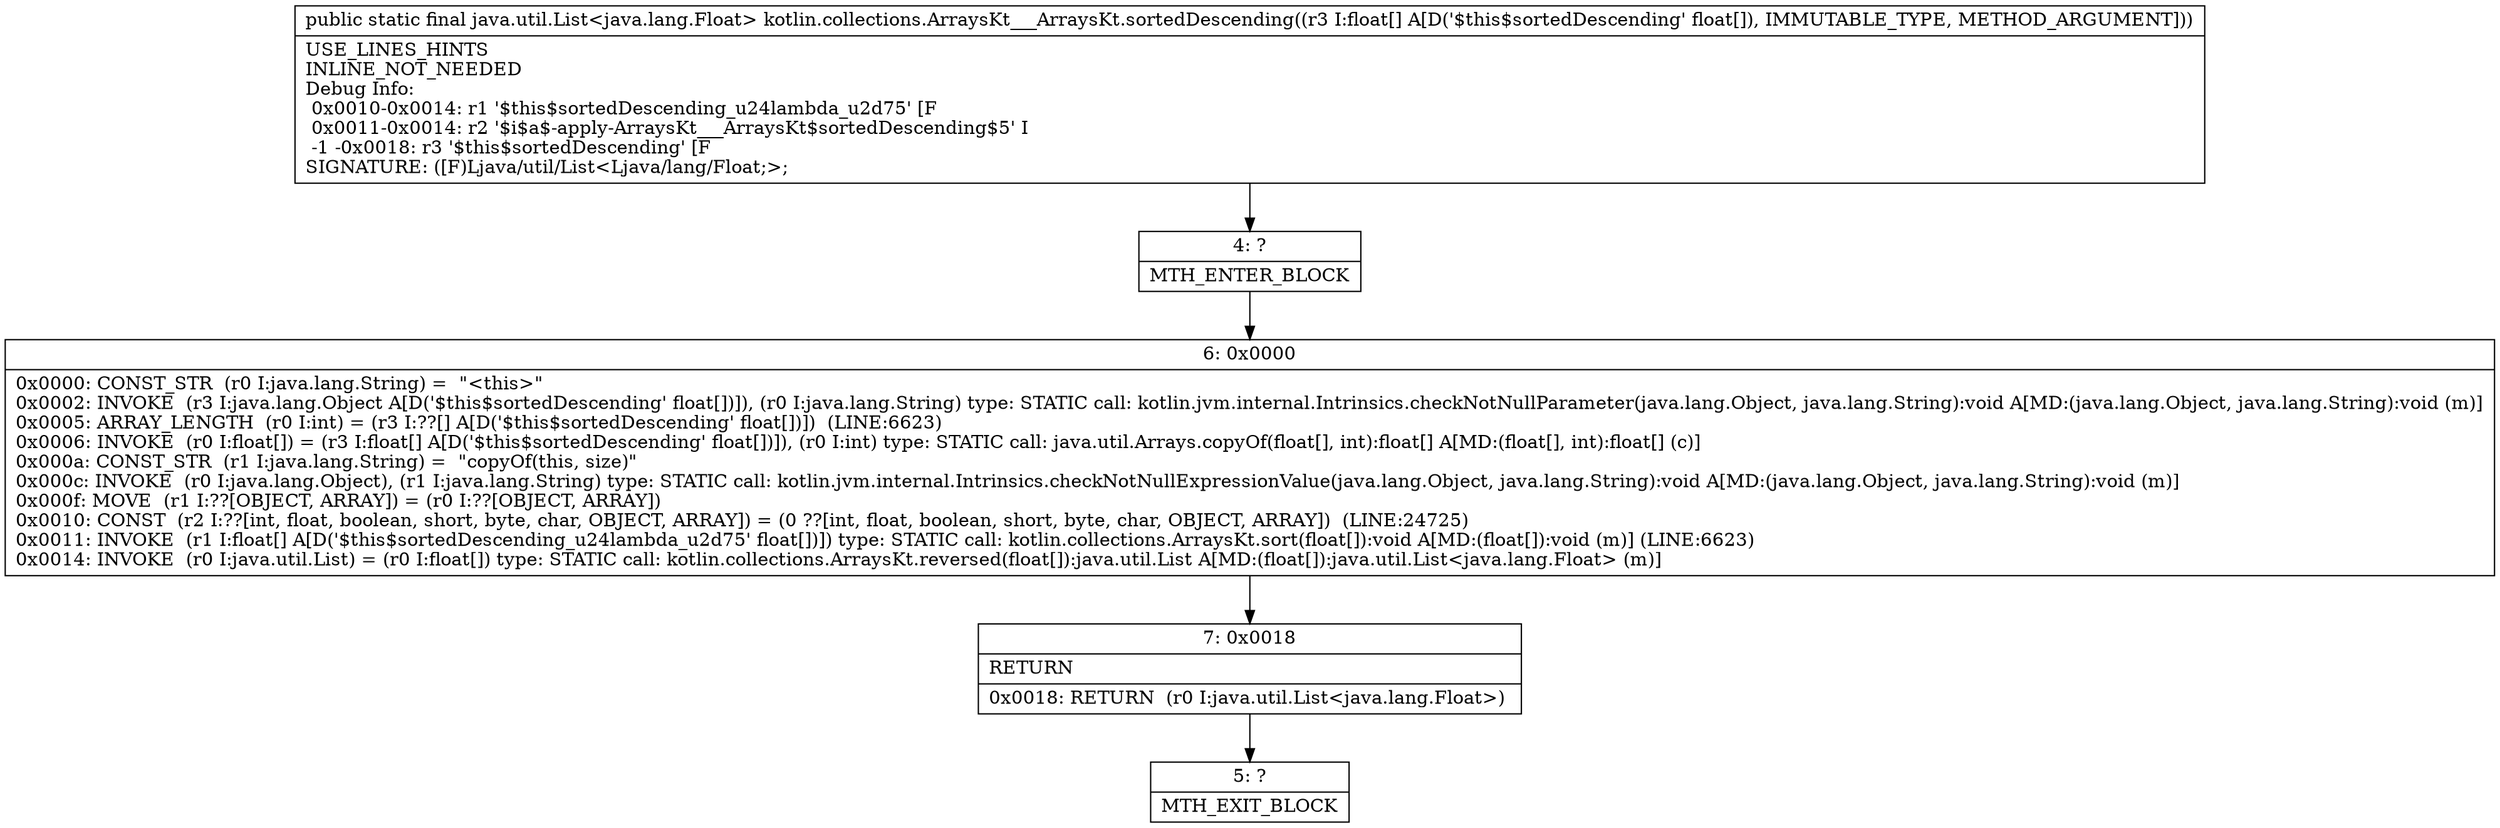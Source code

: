 digraph "CFG forkotlin.collections.ArraysKt___ArraysKt.sortedDescending([F)Ljava\/util\/List;" {
Node_4 [shape=record,label="{4\:\ ?|MTH_ENTER_BLOCK\l}"];
Node_6 [shape=record,label="{6\:\ 0x0000|0x0000: CONST_STR  (r0 I:java.lang.String) =  \"\<this\>\" \l0x0002: INVOKE  (r3 I:java.lang.Object A[D('$this$sortedDescending' float[])]), (r0 I:java.lang.String) type: STATIC call: kotlin.jvm.internal.Intrinsics.checkNotNullParameter(java.lang.Object, java.lang.String):void A[MD:(java.lang.Object, java.lang.String):void (m)]\l0x0005: ARRAY_LENGTH  (r0 I:int) = (r3 I:??[] A[D('$this$sortedDescending' float[])])  (LINE:6623)\l0x0006: INVOKE  (r0 I:float[]) = (r3 I:float[] A[D('$this$sortedDescending' float[])]), (r0 I:int) type: STATIC call: java.util.Arrays.copyOf(float[], int):float[] A[MD:(float[], int):float[] (c)]\l0x000a: CONST_STR  (r1 I:java.lang.String) =  \"copyOf(this, size)\" \l0x000c: INVOKE  (r0 I:java.lang.Object), (r1 I:java.lang.String) type: STATIC call: kotlin.jvm.internal.Intrinsics.checkNotNullExpressionValue(java.lang.Object, java.lang.String):void A[MD:(java.lang.Object, java.lang.String):void (m)]\l0x000f: MOVE  (r1 I:??[OBJECT, ARRAY]) = (r0 I:??[OBJECT, ARRAY]) \l0x0010: CONST  (r2 I:??[int, float, boolean, short, byte, char, OBJECT, ARRAY]) = (0 ??[int, float, boolean, short, byte, char, OBJECT, ARRAY])  (LINE:24725)\l0x0011: INVOKE  (r1 I:float[] A[D('$this$sortedDescending_u24lambda_u2d75' float[])]) type: STATIC call: kotlin.collections.ArraysKt.sort(float[]):void A[MD:(float[]):void (m)] (LINE:6623)\l0x0014: INVOKE  (r0 I:java.util.List) = (r0 I:float[]) type: STATIC call: kotlin.collections.ArraysKt.reversed(float[]):java.util.List A[MD:(float[]):java.util.List\<java.lang.Float\> (m)]\l}"];
Node_7 [shape=record,label="{7\:\ 0x0018|RETURN\l|0x0018: RETURN  (r0 I:java.util.List\<java.lang.Float\>) \l}"];
Node_5 [shape=record,label="{5\:\ ?|MTH_EXIT_BLOCK\l}"];
MethodNode[shape=record,label="{public static final java.util.List\<java.lang.Float\> kotlin.collections.ArraysKt___ArraysKt.sortedDescending((r3 I:float[] A[D('$this$sortedDescending' float[]), IMMUTABLE_TYPE, METHOD_ARGUMENT]))  | USE_LINES_HINTS\lINLINE_NOT_NEEDED\lDebug Info:\l  0x0010\-0x0014: r1 '$this$sortedDescending_u24lambda_u2d75' [F\l  0x0011\-0x0014: r2 '$i$a$\-apply\-ArraysKt___ArraysKt$sortedDescending$5' I\l  \-1 \-0x0018: r3 '$this$sortedDescending' [F\lSIGNATURE: ([F)Ljava\/util\/List\<Ljava\/lang\/Float;\>;\l}"];
MethodNode -> Node_4;Node_4 -> Node_6;
Node_6 -> Node_7;
Node_7 -> Node_5;
}


